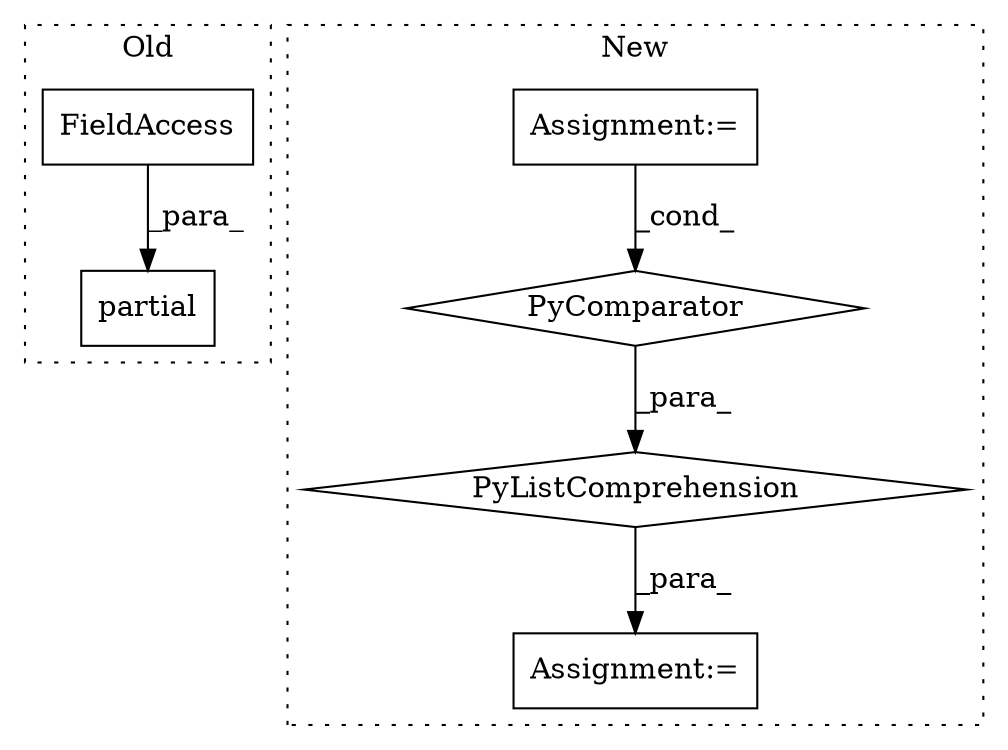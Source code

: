 digraph G {
subgraph cluster0 {
1 [label="partial" a="32" s="2467,2525" l="8,1" shape="box"];
5 [label="FieldAccess" a="22" s="2506" l="19" shape="box"];
label = "Old";
style="dotted";
}
subgraph cluster1 {
2 [label="PyListComprehension" a="109" s="2562" l="120" shape="diamond"];
3 [label="PyComparator" a="113" s="2627" l="47" shape="diamond"];
4 [label="Assignment:=" a="7" s="2627" l="47" shape="box"];
6 [label="Assignment:=" a="7" s="2469" l="1" shape="box"];
label = "New";
style="dotted";
}
2 -> 6 [label="_para_"];
3 -> 2 [label="_para_"];
4 -> 3 [label="_cond_"];
5 -> 1 [label="_para_"];
}